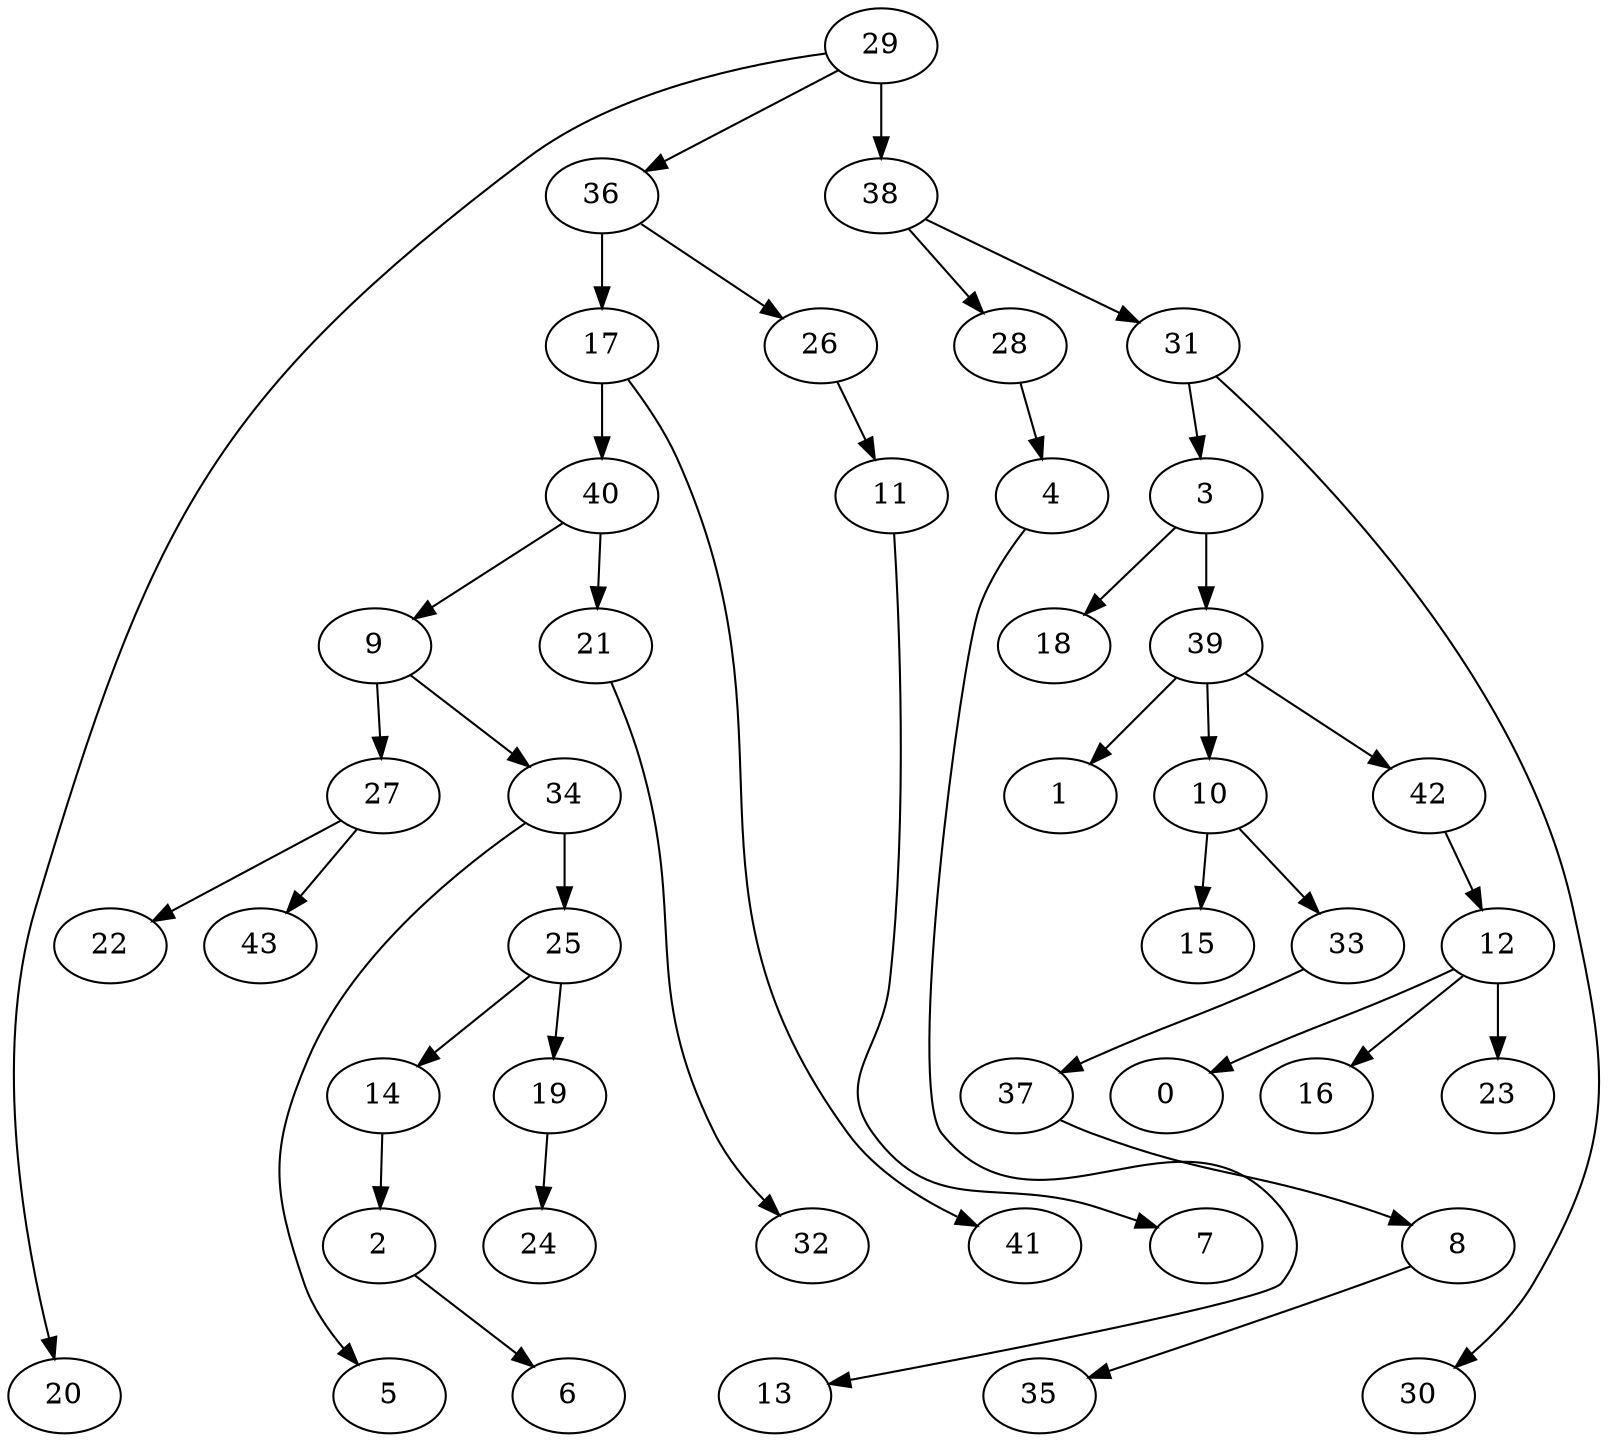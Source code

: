 digraph G {
    2;
    6;
    3;
    18;
    39;
    1;
    10;
    42;
    4;
    13;
    8;
    35;
    9;
    27;
    34;
    22;
    43;
    5;
    25;
    15;
    33;
    37;
    11;
    7;
    12;
    0;
    16;
    23;
    14;
    17;
    40;
    41;
    21;
    19;
    24;
    32;
    26;
    28;
    29;
    20;
    36;
    38;
    31;
    30;
    2 -> 6 [weight=0];
    3 -> 18 [weight=0];
    3 -> 39 [weight=1];
    39 -> 1 [weight=0];
    39 -> 10 [weight=0];
    39 -> 42 [weight=0];
    10 -> 15 [weight=0];
    10 -> 33 [weight=0];
    42 -> 12 [weight=0];
    4 -> 13 [weight=0];
    8 -> 35 [weight=0];
    9 -> 27 [weight=0];
    9 -> 34 [weight=0];
    27 -> 22 [weight=0];
    27 -> 43 [weight=0];
    34 -> 5 [weight=0];
    34 -> 25 [weight=1];
    25 -> 14 [weight=0];
    25 -> 19 [weight=0];
    33 -> 37 [weight=0];
    37 -> 8 [weight=0];
    11 -> 7 [weight=0];
    12 -> 0 [weight=0];
    12 -> 16 [weight=0];
    12 -> 23 [weight=0];
    14 -> 2 [weight=0];
    17 -> 40 [weight=2];
    17 -> 41 [weight=0];
    40 -> 9 [weight=0];
    40 -> 21 [weight=0];
    21 -> 32 [weight=0];
    19 -> 24 [weight=0];
    26 -> 11 [weight=0];
    28 -> 4 [weight=0];
    29 -> 20 [weight=0];
    29 -> 36 [weight=0];
    29 -> 38 [weight=1];
    36 -> 17 [weight=1];
    36 -> 26 [weight=0];
    38 -> 28 [weight=0];
    38 -> 31 [weight=0];
    31 -> 3 [weight=0];
    31 -> 30 [weight=0];
}
